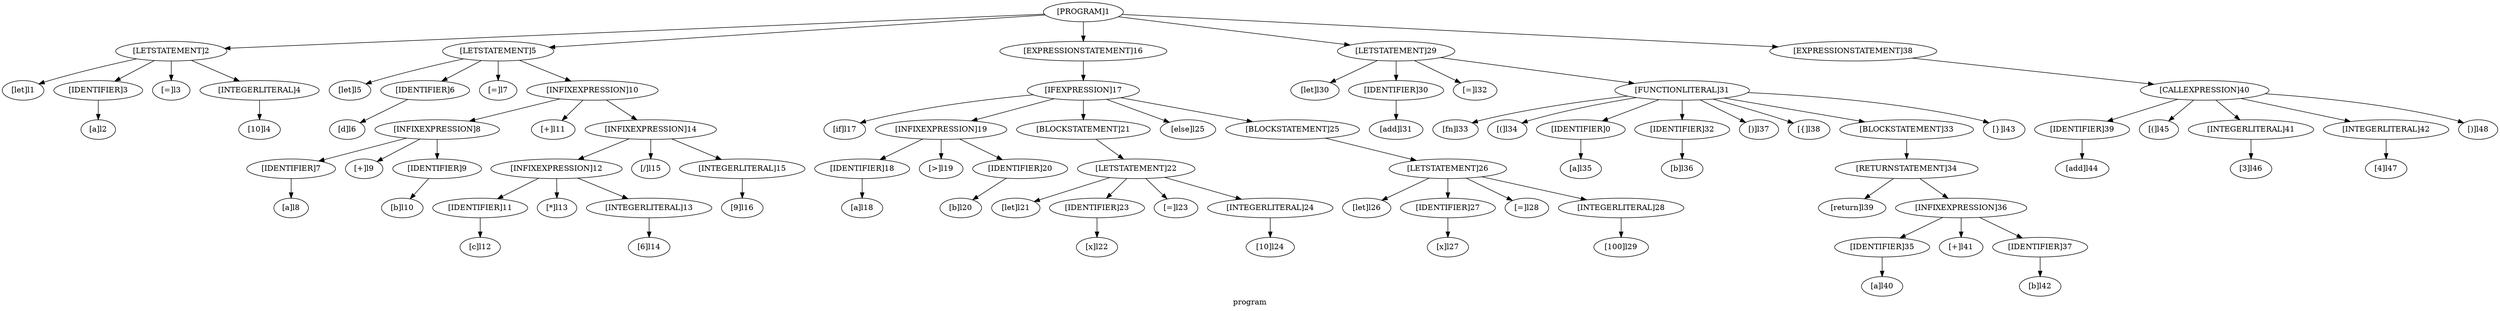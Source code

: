 digraph ast {
label = "program";
"[PROGRAM]1"->"[LETSTATEMENT]2";
"[LETSTATEMENT]2"->"[let]l1";
"[LETSTATEMENT]2"->"[IDENTIFIER]3";
"[IDENTIFIER]3"->"[a]l2";
"[LETSTATEMENT]2"->"[=]l3";
"[LETSTATEMENT]2"->"[INTEGERLITERAL]4";
"[INTEGERLITERAL]4"->"[10]l4";
"[PROGRAM]1"->"[LETSTATEMENT]5";
"[LETSTATEMENT]5"->"[let]l5";
"[LETSTATEMENT]5"->"[IDENTIFIER]6";
"[IDENTIFIER]6"->"[d]l6";
"[LETSTATEMENT]5"->"[=]l7";
"[LETSTATEMENT]5"->"[INFIXEXPRESSION]10";
"[INFIXEXPRESSION]10"->"[INFIXEXPRESSION]8";
"[INFIXEXPRESSION]8"->"[IDENTIFIER]7";
"[IDENTIFIER]7"->"[a]l8";
"[INFIXEXPRESSION]8"->"[+]l9";
"[INFIXEXPRESSION]8"->"[IDENTIFIER]9";
"[IDENTIFIER]9"->"[b]l10";
"[INFIXEXPRESSION]10"->"[+]l11";
"[INFIXEXPRESSION]10"->"[INFIXEXPRESSION]14";
"[INFIXEXPRESSION]14"->"[INFIXEXPRESSION]12";
"[INFIXEXPRESSION]12"->"[IDENTIFIER]11";
"[IDENTIFIER]11"->"[c]l12";
"[INFIXEXPRESSION]12"->"[*]l13";
"[INFIXEXPRESSION]12"->"[INTEGERLITERAL]13";
"[INTEGERLITERAL]13"->"[6]l14";
"[INFIXEXPRESSION]14"->"[/]l15";
"[INFIXEXPRESSION]14"->"[INTEGERLITERAL]15";
"[INTEGERLITERAL]15"->"[9]l16";
"[PROGRAM]1"->"[EXPRESSIONSTATEMENT]16";
"[EXPRESSIONSTATEMENT]16"->"[IFEXPRESSION]17";
"[IFEXPRESSION]17"->"[if]l17";
"[IFEXPRESSION]17"->"[INFIXEXPRESSION]19";
"[INFIXEXPRESSION]19"->"[IDENTIFIER]18";
"[IDENTIFIER]18"->"[a]l18";
"[INFIXEXPRESSION]19"->"[>]l19";
"[INFIXEXPRESSION]19"->"[IDENTIFIER]20";
"[IDENTIFIER]20"->"[b]l20";
"[IFEXPRESSION]17"->"[BLOCKSTATEMENT]21";
"[BLOCKSTATEMENT]21"->"[LETSTATEMENT]22";
"[LETSTATEMENT]22"->"[let]l21";
"[LETSTATEMENT]22"->"[IDENTIFIER]23";
"[IDENTIFIER]23"->"[x]l22";
"[LETSTATEMENT]22"->"[=]l23";
"[LETSTATEMENT]22"->"[INTEGERLITERAL]24";
"[INTEGERLITERAL]24"->"[10]l24";
"[IFEXPRESSION]17"->"[else]l25";
"[IFEXPRESSION]17"->"[BLOCKSTATEMENT]25";
"[BLOCKSTATEMENT]25"->"[LETSTATEMENT]26";
"[LETSTATEMENT]26"->"[let]l26";
"[LETSTATEMENT]26"->"[IDENTIFIER]27";
"[IDENTIFIER]27"->"[x]l27";
"[LETSTATEMENT]26"->"[=]l28";
"[LETSTATEMENT]26"->"[INTEGERLITERAL]28";
"[INTEGERLITERAL]28"->"[100]l29";
"[PROGRAM]1"->"[LETSTATEMENT]29";
"[LETSTATEMENT]29"->"[let]l30";
"[LETSTATEMENT]29"->"[IDENTIFIER]30";
"[IDENTIFIER]30"->"[add]l31";
"[LETSTATEMENT]29"->"[=]l32";
"[LETSTATEMENT]29"->"[FUNCTIONLITERAL]31";
"[FUNCTIONLITERAL]31"->"[fn]l33";
"[FUNCTIONLITERAL]31"->"[(]l34";
"[FUNCTIONLITERAL]31"->"[IDENTIFIER]0";
"[IDENTIFIER]0"->"[a]l35";
"[FUNCTIONLITERAL]31"->"[IDENTIFIER]32";
"[IDENTIFIER]32"->"[b]l36";
"[FUNCTIONLITERAL]31"->"[)]l37";
"[FUNCTIONLITERAL]31"->"[{]l38";
"[FUNCTIONLITERAL]31"->"[BLOCKSTATEMENT]33";
"[BLOCKSTATEMENT]33"->"[RETURNSTATEMENT]34";
"[RETURNSTATEMENT]34"->"[return]l39";
"[RETURNSTATEMENT]34"->"[INFIXEXPRESSION]36";
"[INFIXEXPRESSION]36"->"[IDENTIFIER]35";
"[IDENTIFIER]35"->"[a]l40";
"[INFIXEXPRESSION]36"->"[+]l41";
"[INFIXEXPRESSION]36"->"[IDENTIFIER]37";
"[IDENTIFIER]37"->"[b]l42";
"[FUNCTIONLITERAL]31"->"[}]l43";
"[PROGRAM]1"->"[EXPRESSIONSTATEMENT]38";
"[EXPRESSIONSTATEMENT]38"->"[CALLEXPRESSION]40";
"[CALLEXPRESSION]40"->"[IDENTIFIER]39";
"[IDENTIFIER]39"->"[add]l44";
"[CALLEXPRESSION]40"->"[(]l45";
"[CALLEXPRESSION]40"->"[INTEGERLITERAL]41";
"[INTEGERLITERAL]41"->"[3]l46";
"[CALLEXPRESSION]40"->"[INTEGERLITERAL]42";
"[INTEGERLITERAL]42"->"[4]l47";
"[CALLEXPRESSION]40"->"[)]l48";
}